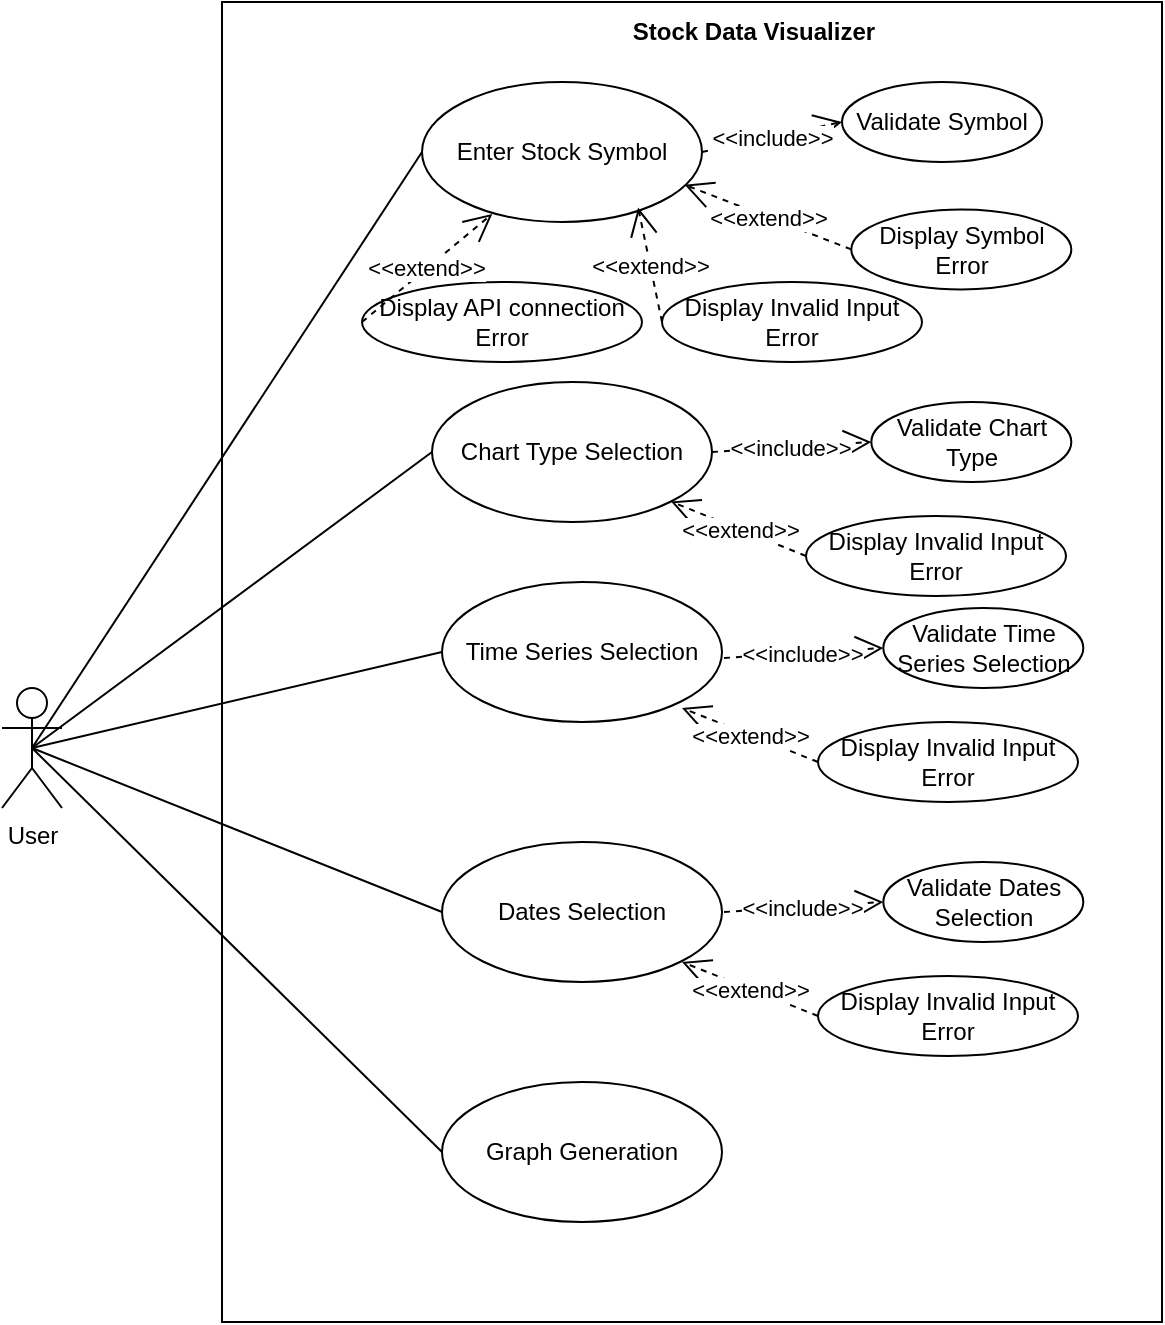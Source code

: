 <mxfile version="26.0.16">
  <diagram name="Page-1" id="IZfA_pyWY1KbGDgCc4sa">
    <mxGraphModel dx="1289" dy="703" grid="1" gridSize="10" guides="1" tooltips="1" connect="1" arrows="1" fold="1" page="1" pageScale="1" pageWidth="850" pageHeight="1100" math="0" shadow="0">
      <root>
        <mxCell id="0" />
        <mxCell id="1" parent="0" />
        <mxCell id="5u93TieJ40x7zP37w9pg-2" value="" style="rounded=0;whiteSpace=wrap;html=1;" vertex="1" parent="1">
          <mxGeometry x="250" y="10" width="470" height="660" as="geometry" />
        </mxCell>
        <mxCell id="5u93TieJ40x7zP37w9pg-3" value="User" style="shape=umlActor;verticalLabelPosition=bottom;verticalAlign=top;html=1;" vertex="1" parent="1">
          <mxGeometry x="140" y="353" width="30" height="60" as="geometry" />
        </mxCell>
        <mxCell id="5u93TieJ40x7zP37w9pg-4" value="Enter Stock Symbol" style="ellipse;whiteSpace=wrap;html=1;" vertex="1" parent="1">
          <mxGeometry x="350" y="50" width="140" height="70" as="geometry" />
        </mxCell>
        <mxCell id="5u93TieJ40x7zP37w9pg-5" value="Chart Type Selection" style="ellipse;whiteSpace=wrap;html=1;" vertex="1" parent="1">
          <mxGeometry x="355" y="200" width="140" height="70" as="geometry" />
        </mxCell>
        <mxCell id="5u93TieJ40x7zP37w9pg-6" value="Time Series Selection" style="ellipse;whiteSpace=wrap;html=1;" vertex="1" parent="1">
          <mxGeometry x="360" y="300" width="140" height="70" as="geometry" />
        </mxCell>
        <mxCell id="5u93TieJ40x7zP37w9pg-7" value="Dates Selection" style="ellipse;whiteSpace=wrap;html=1;" vertex="1" parent="1">
          <mxGeometry x="360" y="430" width="140" height="70" as="geometry" />
        </mxCell>
        <mxCell id="5u93TieJ40x7zP37w9pg-8" value="Graph Generation" style="ellipse;whiteSpace=wrap;html=1;" vertex="1" parent="1">
          <mxGeometry x="360" y="550" width="140" height="70" as="geometry" />
        </mxCell>
        <mxCell id="5u93TieJ40x7zP37w9pg-9" value="&lt;b&gt;Stock Data Visualizer&lt;/b&gt;" style="text;html=1;align=center;verticalAlign=middle;whiteSpace=wrap;rounded=0;" vertex="1" parent="1">
          <mxGeometry x="450.66" y="10" width="130" height="30" as="geometry" />
        </mxCell>
        <mxCell id="5u93TieJ40x7zP37w9pg-11" value="Validate Symbol" style="ellipse;whiteSpace=wrap;html=1;" vertex="1" parent="1">
          <mxGeometry x="560" y="50" width="100" height="40" as="geometry" />
        </mxCell>
        <mxCell id="5u93TieJ40x7zP37w9pg-12" value="&amp;lt;&amp;lt;include&amp;gt;&amp;gt;" style="endArrow=open;endSize=12;dashed=1;html=1;rounded=0;entryX=0;entryY=0.5;entryDx=0;entryDy=0;exitX=1;exitY=0.5;exitDx=0;exitDy=0;" edge="1" parent="1" target="5u93TieJ40x7zP37w9pg-11" source="5u93TieJ40x7zP37w9pg-4">
          <mxGeometry x="-0.004" width="160" relative="1" as="geometry">
            <mxPoint x="500" y="170" as="sourcePoint" />
            <mxPoint x="720" y="180" as="targetPoint" />
            <mxPoint as="offset" />
          </mxGeometry>
        </mxCell>
        <mxCell id="5u93TieJ40x7zP37w9pg-13" value="Display Symbol Error" style="ellipse;whiteSpace=wrap;html=1;" vertex="1" parent="1">
          <mxGeometry x="564.66" y="113.71" width="110" height="40" as="geometry" />
        </mxCell>
        <mxCell id="5u93TieJ40x7zP37w9pg-14" value="&amp;lt;&amp;lt;extend&amp;gt;&amp;gt;" style="endArrow=open;endSize=12;dashed=1;html=1;rounded=0;exitX=0;exitY=0.5;exitDx=0;exitDy=0;entryX=0.938;entryY=0.734;entryDx=0;entryDy=0;entryPerimeter=0;" edge="1" parent="1" source="5u93TieJ40x7zP37w9pg-13" target="5u93TieJ40x7zP37w9pg-4">
          <mxGeometry x="-0.005" width="160" relative="1" as="geometry">
            <mxPoint x="670.66" y="123.71" as="sourcePoint" />
            <mxPoint x="410" y="40" as="targetPoint" />
            <mxPoint as="offset" />
          </mxGeometry>
        </mxCell>
        <mxCell id="5u93TieJ40x7zP37w9pg-15" value="Display Invalid Input Error" style="ellipse;whiteSpace=wrap;html=1;" vertex="1" parent="1">
          <mxGeometry x="470" y="150" width="130" height="40" as="geometry" />
        </mxCell>
        <mxCell id="5u93TieJ40x7zP37w9pg-16" value="&amp;lt;&amp;lt;extend&amp;gt;&amp;gt;" style="endArrow=open;endSize=12;dashed=1;html=1;rounded=0;exitX=0;exitY=0.5;exitDx=0;exitDy=0;entryX=0.772;entryY=0.897;entryDx=0;entryDy=0;entryPerimeter=0;" edge="1" parent="1" source="5u93TieJ40x7zP37w9pg-15" target="5u93TieJ40x7zP37w9pg-4">
          <mxGeometry x="-0.005" width="160" relative="1" as="geometry">
            <mxPoint x="670.66" y="170" as="sourcePoint" />
            <mxPoint x="481" y="147.29" as="targetPoint" />
            <mxPoint as="offset" />
          </mxGeometry>
        </mxCell>
        <mxCell id="5u93TieJ40x7zP37w9pg-19" value="Display Invalid Input Error" style="ellipse;whiteSpace=wrap;html=1;" vertex="1" parent="1">
          <mxGeometry x="542" y="267" width="130" height="40" as="geometry" />
        </mxCell>
        <mxCell id="5u93TieJ40x7zP37w9pg-20" value="&amp;lt;&amp;lt;extend&amp;gt;&amp;gt;" style="endArrow=open;endSize=12;dashed=1;html=1;rounded=0;exitX=0;exitY=0.5;exitDx=0;exitDy=0;entryX=1;entryY=1;entryDx=0;entryDy=0;" edge="1" parent="1" source="5u93TieJ40x7zP37w9pg-19" target="5u93TieJ40x7zP37w9pg-5">
          <mxGeometry x="-0.005" width="160" relative="1" as="geometry">
            <mxPoint x="742.66" y="287" as="sourcePoint" />
            <mxPoint x="530" y="230" as="targetPoint" />
            <mxPoint as="offset" />
          </mxGeometry>
        </mxCell>
        <mxCell id="5u93TieJ40x7zP37w9pg-21" value="Validate Chart Type" style="ellipse;whiteSpace=wrap;html=1;" vertex="1" parent="1">
          <mxGeometry x="574.66" y="210" width="100" height="40" as="geometry" />
        </mxCell>
        <mxCell id="5u93TieJ40x7zP37w9pg-22" value="&amp;lt;&amp;lt;include&amp;gt;&amp;gt;" style="endArrow=open;endSize=12;dashed=1;html=1;rounded=0;entryX=0;entryY=0.5;entryDx=0;entryDy=0;exitX=1;exitY=0.5;exitDx=0;exitDy=0;" edge="1" parent="1" target="5u93TieJ40x7zP37w9pg-21" source="5u93TieJ40x7zP37w9pg-5">
          <mxGeometry x="-0.004" width="160" relative="1" as="geometry">
            <mxPoint x="504.66" y="245" as="sourcePoint" />
            <mxPoint x="734.66" y="340" as="targetPoint" />
            <mxPoint as="offset" />
          </mxGeometry>
        </mxCell>
        <mxCell id="5u93TieJ40x7zP37w9pg-23" value="Display Invalid Input Error" style="ellipse;whiteSpace=wrap;html=1;" vertex="1" parent="1">
          <mxGeometry x="548" y="370" width="130" height="40" as="geometry" />
        </mxCell>
        <mxCell id="5u93TieJ40x7zP37w9pg-24" value="&amp;lt;&amp;lt;extend&amp;gt;&amp;gt;" style="endArrow=open;endSize=12;dashed=1;html=1;rounded=0;exitX=0;exitY=0.5;exitDx=0;exitDy=0;entryX=1;entryY=1;entryDx=0;entryDy=0;" edge="1" parent="1" source="5u93TieJ40x7zP37w9pg-23">
          <mxGeometry x="-0.005" width="160" relative="1" as="geometry">
            <mxPoint x="748.66" y="390" as="sourcePoint" />
            <mxPoint x="480" y="363" as="targetPoint" />
            <mxPoint as="offset" />
          </mxGeometry>
        </mxCell>
        <mxCell id="5u93TieJ40x7zP37w9pg-25" value="Validate Time Series Selection" style="ellipse;whiteSpace=wrap;html=1;" vertex="1" parent="1">
          <mxGeometry x="580.66" y="313" width="100" height="40" as="geometry" />
        </mxCell>
        <mxCell id="5u93TieJ40x7zP37w9pg-26" value="&amp;lt;&amp;lt;include&amp;gt;&amp;gt;" style="endArrow=open;endSize=12;dashed=1;html=1;rounded=0;entryX=0;entryY=0.5;entryDx=0;entryDy=0;exitX=1;exitY=0.5;exitDx=0;exitDy=0;" edge="1" parent="1" target="5u93TieJ40x7zP37w9pg-25">
          <mxGeometry x="-0.004" width="160" relative="1" as="geometry">
            <mxPoint x="501" y="338" as="sourcePoint" />
            <mxPoint x="740.66" y="443" as="targetPoint" />
            <mxPoint as="offset" />
          </mxGeometry>
        </mxCell>
        <mxCell id="5u93TieJ40x7zP37w9pg-27" value="Display Invalid Input Error" style="ellipse;whiteSpace=wrap;html=1;" vertex="1" parent="1">
          <mxGeometry x="548" y="497" width="130" height="40" as="geometry" />
        </mxCell>
        <mxCell id="5u93TieJ40x7zP37w9pg-28" value="&amp;lt;&amp;lt;extend&amp;gt;&amp;gt;" style="endArrow=open;endSize=12;dashed=1;html=1;rounded=0;exitX=0;exitY=0.5;exitDx=0;exitDy=0;entryX=1;entryY=1;entryDx=0;entryDy=0;" edge="1" parent="1" source="5u93TieJ40x7zP37w9pg-27">
          <mxGeometry x="-0.005" width="160" relative="1" as="geometry">
            <mxPoint x="748.66" y="517" as="sourcePoint" />
            <mxPoint x="480" y="490" as="targetPoint" />
            <mxPoint as="offset" />
          </mxGeometry>
        </mxCell>
        <mxCell id="5u93TieJ40x7zP37w9pg-29" value="Validate Dates Selection" style="ellipse;whiteSpace=wrap;html=1;" vertex="1" parent="1">
          <mxGeometry x="580.66" y="440" width="100" height="40" as="geometry" />
        </mxCell>
        <mxCell id="5u93TieJ40x7zP37w9pg-30" value="&amp;lt;&amp;lt;include&amp;gt;&amp;gt;" style="endArrow=open;endSize=12;dashed=1;html=1;rounded=0;entryX=0;entryY=0.5;entryDx=0;entryDy=0;exitX=1;exitY=0.5;exitDx=0;exitDy=0;" edge="1" parent="1" target="5u93TieJ40x7zP37w9pg-29">
          <mxGeometry x="-0.004" width="160" relative="1" as="geometry">
            <mxPoint x="501" y="465" as="sourcePoint" />
            <mxPoint x="740.66" y="570" as="targetPoint" />
            <mxPoint as="offset" />
          </mxGeometry>
        </mxCell>
        <mxCell id="5u93TieJ40x7zP37w9pg-31" value="Display API connection Error" style="ellipse;whiteSpace=wrap;html=1;" vertex="1" parent="1">
          <mxGeometry x="320" y="150" width="140" height="40" as="geometry" />
        </mxCell>
        <mxCell id="5u93TieJ40x7zP37w9pg-32" value="&amp;lt;&amp;lt;extend&amp;gt;&amp;gt;" style="endArrow=open;endSize=12;dashed=1;html=1;rounded=0;exitX=0;exitY=0.5;exitDx=0;exitDy=0;entryX=0.251;entryY=0.942;entryDx=0;entryDy=0;entryPerimeter=0;" edge="1" parent="1" source="5u93TieJ40x7zP37w9pg-31" target="5u93TieJ40x7zP37w9pg-4">
          <mxGeometry x="-0.005" width="160" relative="1" as="geometry">
            <mxPoint x="482.66" y="180" as="sourcePoint" />
            <mxPoint x="270" y="123" as="targetPoint" />
            <mxPoint as="offset" />
          </mxGeometry>
        </mxCell>
        <mxCell id="5u93TieJ40x7zP37w9pg-33" value="" style="endArrow=none;html=1;rounded=0;exitX=0.5;exitY=0.5;exitDx=0;exitDy=0;exitPerimeter=0;entryX=0;entryY=0.5;entryDx=0;entryDy=0;" edge="1" parent="1" source="5u93TieJ40x7zP37w9pg-3" target="5u93TieJ40x7zP37w9pg-4">
          <mxGeometry width="50" height="50" relative="1" as="geometry">
            <mxPoint x="120" y="350" as="sourcePoint" />
            <mxPoint x="170" y="300" as="targetPoint" />
          </mxGeometry>
        </mxCell>
        <mxCell id="5u93TieJ40x7zP37w9pg-34" value="" style="endArrow=none;html=1;rounded=0;exitX=0.5;exitY=0.5;exitDx=0;exitDy=0;exitPerimeter=0;entryX=0;entryY=0.5;entryDx=0;entryDy=0;" edge="1" parent="1" source="5u93TieJ40x7zP37w9pg-3" target="5u93TieJ40x7zP37w9pg-5">
          <mxGeometry width="50" height="50" relative="1" as="geometry">
            <mxPoint x="130" y="360" as="sourcePoint" />
            <mxPoint x="180" y="310" as="targetPoint" />
          </mxGeometry>
        </mxCell>
        <mxCell id="5u93TieJ40x7zP37w9pg-35" value="" style="endArrow=none;html=1;rounded=0;exitX=0.5;exitY=0.5;exitDx=0;exitDy=0;exitPerimeter=0;entryX=0;entryY=0.5;entryDx=0;entryDy=0;" edge="1" parent="1" source="5u93TieJ40x7zP37w9pg-3" target="5u93TieJ40x7zP37w9pg-6">
          <mxGeometry width="50" height="50" relative="1" as="geometry">
            <mxPoint x="140" y="370" as="sourcePoint" />
            <mxPoint x="190" y="320" as="targetPoint" />
          </mxGeometry>
        </mxCell>
        <mxCell id="5u93TieJ40x7zP37w9pg-36" value="" style="endArrow=none;html=1;rounded=0;exitX=0.5;exitY=0.5;exitDx=0;exitDy=0;exitPerimeter=0;entryX=0;entryY=0.5;entryDx=0;entryDy=0;" edge="1" parent="1" source="5u93TieJ40x7zP37w9pg-3" target="5u93TieJ40x7zP37w9pg-7">
          <mxGeometry width="50" height="50" relative="1" as="geometry">
            <mxPoint x="150" y="380" as="sourcePoint" />
            <mxPoint x="200" y="330" as="targetPoint" />
          </mxGeometry>
        </mxCell>
        <mxCell id="5u93TieJ40x7zP37w9pg-37" value="" style="endArrow=none;html=1;rounded=0;exitX=0.5;exitY=0.5;exitDx=0;exitDy=0;exitPerimeter=0;entryX=0;entryY=0.5;entryDx=0;entryDy=0;" edge="1" parent="1" source="5u93TieJ40x7zP37w9pg-3" target="5u93TieJ40x7zP37w9pg-8">
          <mxGeometry width="50" height="50" relative="1" as="geometry">
            <mxPoint x="160" y="390" as="sourcePoint" />
            <mxPoint x="210" y="340" as="targetPoint" />
          </mxGeometry>
        </mxCell>
      </root>
    </mxGraphModel>
  </diagram>
</mxfile>
